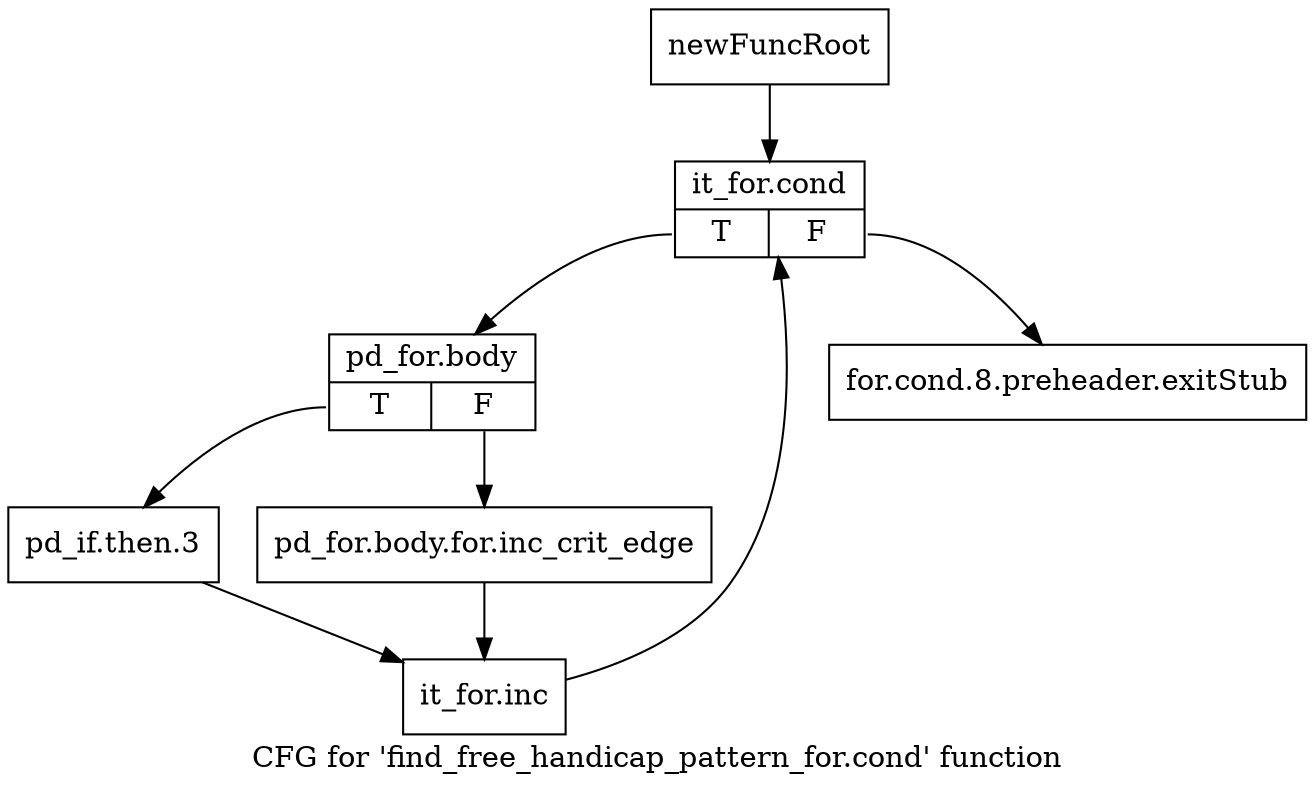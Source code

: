 digraph "CFG for 'find_free_handicap_pattern_for.cond' function" {
	label="CFG for 'find_free_handicap_pattern_for.cond' function";

	Node0x476d6b0 [shape=record,label="{newFuncRoot}"];
	Node0x476d6b0 -> Node0x476dba0;
	Node0x476d700 [shape=record,label="{for.cond.8.preheader.exitStub}"];
	Node0x476dba0 [shape=record,label="{it_for.cond|{<s0>T|<s1>F}}"];
	Node0x476dba0:s0 -> Node0x476dbf0;
	Node0x476dba0:s1 -> Node0x476d700;
	Node0x476dbf0 [shape=record,label="{pd_for.body|{<s0>T|<s1>F}}"];
	Node0x476dbf0:s0 -> Node0x476dc90;
	Node0x476dbf0:s1 -> Node0x476dc40;
	Node0x476dc40 [shape=record,label="{pd_for.body.for.inc_crit_edge}"];
	Node0x476dc40 -> Node0x476dce0;
	Node0x476dc90 [shape=record,label="{pd_if.then.3}"];
	Node0x476dc90 -> Node0x476dce0;
	Node0x476dce0 [shape=record,label="{it_for.inc}"];
	Node0x476dce0 -> Node0x476dba0;
}
